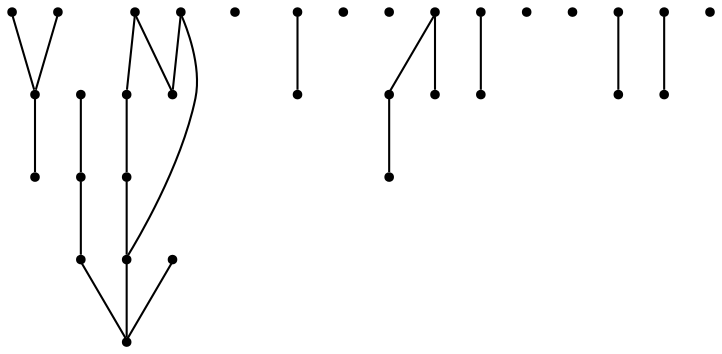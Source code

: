 graph {
  node [shape=point,comment="{\"directed\":false,\"doi\":\"10.1007/978-3-319-50106-2_9\",\"figure\":\"3\"}"]

  v0 [pos="1327.9323151823996,2126.154822538888"]
  v1 [pos="1273.4505219598486,2078.047467547336"]
  v2 [pos="1307.1624303097335,2107.792620203939"]
  v3 [pos="1273.4487414841528,1969.9140178015905"]
  v4 [pos="1297.3379561869897,2192.434189238995"]
  v5 [pos="1292.360064084345,2066.094899161076"]
  v6 [pos="1292.1600149222672,2126.5048089005304"]
  v7 [pos="1291.5098869397239,2150.2449993390937"]
  v8 [pos="1273.4487414841528,2294.3075631615206"]
  v9 [pos="1345.5352425000397,2222.2219456133116"]
  v10 [pos="1243.3855365417735,2246.258835972555"]
  v11 [pos="1261.4361263200067,2222.2194656954152"]
  v12 [pos="1224.7992779328533,2024.180217096061"]
  v13 [pos="1225.390840982697,2222.2194656954152"]
  v14 [pos="1213.987148506426,2275.9131854815514"]
  v15 [pos="1195.9071172907986,1980.8970018778346"]
  v16 [pos="1249.4217306801647,2042.0026875564417"]
  v17 [pos="1194.8528213253674,2257.7563712185693"]
  v18 [pos="1177.8375781640916,2000.6395646667333"]
  v19 [pos="1141.9569232402018,2251.5012552311437"]
  v20 [pos="1141.2921699215879,2042.0026875564417"]
  v21 [pos="1117.259181806336,2222.2194656954152"]
  v22 [pos="1116.7278369880523,2024.0011543063833"]
  v23 [pos="1081.20136955074,2060.0398298839928"]
  v24 [pos="1093.2324889444365,2114.0912301360167"]
  v25 [pos="1063.3485397515474,2090.02776014393"]
  v26 [pos="1093.2324889444365,2198.190968904438"]
  v27 [pos="1075.6213587209136,2186.3292672534217"]
  v28 [pos="1045.6665720307092,2168.9390655587476"]
  v29 [pos="1093.2324253560187,2294.3075631615206"]
  v30 [pos="1021.1459879285499,2042.0035777833791"]
  v31 [pos="1093.2324253560187,1969.9140178015905"]
  v32 [pos="1273.4505219598486,2114.0912301360167"]

  v0 -- v1 [id="-1",pos="1327.9323151823996,2126.154822538888 1327.515683869643,2099.566541777291 1305.9996525037097,2078.0507741045317 1273.4505219598486,2078.047467547336"]
  v3 -- v31 [id="-3",pos="1273.4487414841528,1969.9140178015905 1264.037876868354,1969.9146536779745 1252.138981609793,1969.9146536779745 1236.4050544005686,1969.9146536779745 1093.2324253560187,1969.9140178015905 1093.2324253560187,1969.9140178015905 1093.2324253560187,1969.9140178015905"]
  v3 -- v9 [id="-4",pos="1273.4487414841528,1969.9140178015905 1285.0256545382804,1970.5195407322835 1292.8616397935095,1971.2618760254272 1299.4817125128393,1972.9152271578428 1311.496108152681,1975.9239398554237 1319.505705245909,1981.9332260328729 1323.510503792523,1984.9335451621878 1327.515302339137,1987.9381882509124 1327.515302339137,1987.9381882509124 1327.515302339137,1987.9381882509124 1330.5157854166303,1991.942937716075 1330.5157854166303,1991.942937716075 1330.5157854166303,1991.942937716075 1333.5246621652595,1995.947687181238 1339.5298251558143,2003.9612557204205 1342.53437789204,2015.9714345070524 1345.5390578051015,2027.9856829025412 1345.5390578051015,2044.004680763193 1345.5390578051015,2079.047319573221 1345.5352425000397,2222.2219456133116 1345.5352425000397,2222.2219456133116 1345.5352425000397,2222.2219456133116"]
  v6 -- v32 [id="-7",pos="1292.1600149222672,2126.5048089005304 1292.055857094078,2119.8487092654814 1286.8466939162658,2114.2980171360277 1280.2080631086046,2114.0937736415517 1273.4505219598486,2114.0912301360167 1273.4505219598486,2114.0912301360167 1273.4505219598486,2114.0912301360167"]
  v1 -- v5 [id="-9",pos="1273.4505219598486,2078.047467547336 1286.0924081055332,2078.259341558418 1291.639098604486,2073.0418486540743 1292.360064084345,2066.094899161076"]
  v8 -- v9 [id="-15",pos="1273.4487414841528,2294.3075631615206 1313.2675542929092,2294.307753924436 1345.5352425000397,2262.0321947861457 1345.5352425000397,2222.2219456133116"]
  v10 -- v11 [id="-16",pos="1243.3855365417735,2246.258835972555 1253.370444242369,2246.246563558348 1261.4342186674758,2238.1786911759896 1261.4361263200067,2222.2194656954152"]
  v13 -- v10 [id="-18",pos="1225.390840982697,2222.2194656954152 1225.3910317479501,2238.1786911759896 1233.4590030086247,2246.246563558348 1243.3855365417735,2246.258835972555"]
  v14 -- v11 [id="-19",pos="1213.987148506426,2275.9131854815514 1239.918441655213,2276.288416135631 1261.434345844311,2254.7727756381482 1261.4361263200067,2222.2194656954152"]
  v15 -- v16 [id="-21",pos="1195.9071172907986,1980.8970018778346 1225.553563743586,1981.499049638015 1249.9324728511142,2005.9652837315994 1249.4217306801647,2042.0026875564417"]
  v17 -- v13 [id="-22",pos="1194.8528213253674,2257.7563712185693 1211.9432259963621,2258.2650087379698 1225.3911589247855,2244.8171134475688 1225.390840982697,2222.2194656954152"]
  v30 -- v29 [id="-25",pos="1021.1459879285499,2042.0035777833791 1021.145733574879,2185.17546955502 1021.145733574879,2185.17546955502 1021.145733574879,2185.17546955502 1021.145733574879,2220.2181083650476 1021.145733574879,2236.237233400976 1024.1504134879403,2248.2514817964648 1027.155029812584,2260.2657301919535 1033.164326050289,2268.275229122279 1036.1648091277823,2272.279978587442 1039.1652922052754,2276.284728052605 1039.1652922052754,2276.284728052605 1039.1652922052754,2276.284728052605 1043.1700907518893,2279.28937114133 1043.1700907518893,2279.28937114133 1043.1700907518893,2279.28937114133 1047.1748892985033,2282.2898174459215 1055.1844863917313,2288.2989764480935 1067.203142455559,2291.3036195368186 1073.822847611059,2292.956808799659 1081.6570562087354,2293.6991219923 1093.2324253560187,2294.3075631615206"]
  v20 -- v18 [id="-28",pos="1141.2921699215879,2042.0026875564417 1141.2901350922216,2016.091996669421 1157.4260776135707,1999.9603215135603 1177.8375781640916,2000.6395646667333"]
  v20 -- v15 [id="-29",pos="1141.2921699215879,2042.0026875564417 1140.8359866130231,2005.773503414246 1165.2981965477359,1981.3950202616256 1195.9071172907986,1980.8970018778346"]
  v21 -- v19 [id="-30",pos="1117.259181806336,2222.2194656954152 1117.2655406481058,2241.5000007038457 1128.025591160439,2252.2557225605206 1141.9569232402018,2251.5012552311437"]
  v24 -- v25 [id="-34",pos="1093.2324889444365,2114.0912301360167 1073.9544519393808,2114.0935192909983 1063.198534674198,2103.333727825467 1063.3485397515474,2090.02776014393"]
  v26 -- v27 [id="-35",pos="1093.2324889444365,2198.190968904438 1080.5929555702064,2198.1936395852495 1075.2129939024576,2192.813743852484 1075.6213587209136,2186.3292672534217"]
  v29 -- v8 [id="-41",pos="1093.2324253560187,2294.3075631615206 1102.6432799579293,2294.30406584141 1114.5429168059536,2294.30406584141 1130.2798005678296,2294.30406584141 1273.4487414841528,2294.3075631615206 1273.4487414841528,2294.3075631615206 1273.4487414841528,2294.3075631615206"]
  v30 -- v31 [id="-45",pos="1021.1459879285499,2042.0035777833791 1021.1459879285497,2002.1897041151578 1053.4219426299808,1969.918468936277 1093.2324253560187,1969.9140178015905"]
  v2 -- v1 [id="-2",pos="1307.1624303097335,2107.792620203939 1304.8203417090845,2091.411299979799 1295.2313354970759,2080.813784167413 1273.4505219598486,2078.047467547336"]
  v9 -- v11 [id="-46",pos="1345.5352425000397,2222.2219456133116 1261.4361263200067,2222.2194656954152 1261.4361263200067,2222.2194656954152 1261.4361263200067,2222.2194656954152"]
}